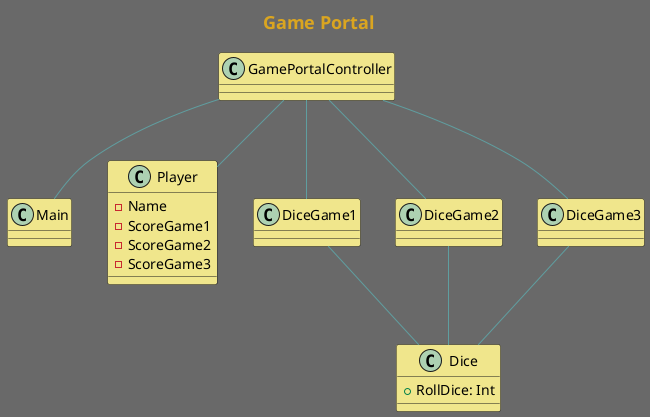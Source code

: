 @startuml
'https://plantuml.com/class-diagram
title "Game Portal"
skinparam backgroundcolor DimGrey
skinparam TitleFontColor GoldenRod
skinparam TitleFontSize 18
skinparam class{
ArrowColor CadetBlue
backgroundcolor khaki

}
class "Main" as m{

}
class "GamePortalController" as cont{
}
class "Player" as p{
- Name
- ScoreGame1
- ScoreGame2
- ScoreGame3

}
class "Dice" as die{
+ RollDice: Int
}
class "DiceGame1" as g1{
}
class "DiceGame2" as g2{
}
class "DiceGame3" as g3{
}

cont -- p
cont -- m
cont -- g1
cont -- g2
cont -- g3

g1 -- die
g2 -- die
g3 -- die



@enduml